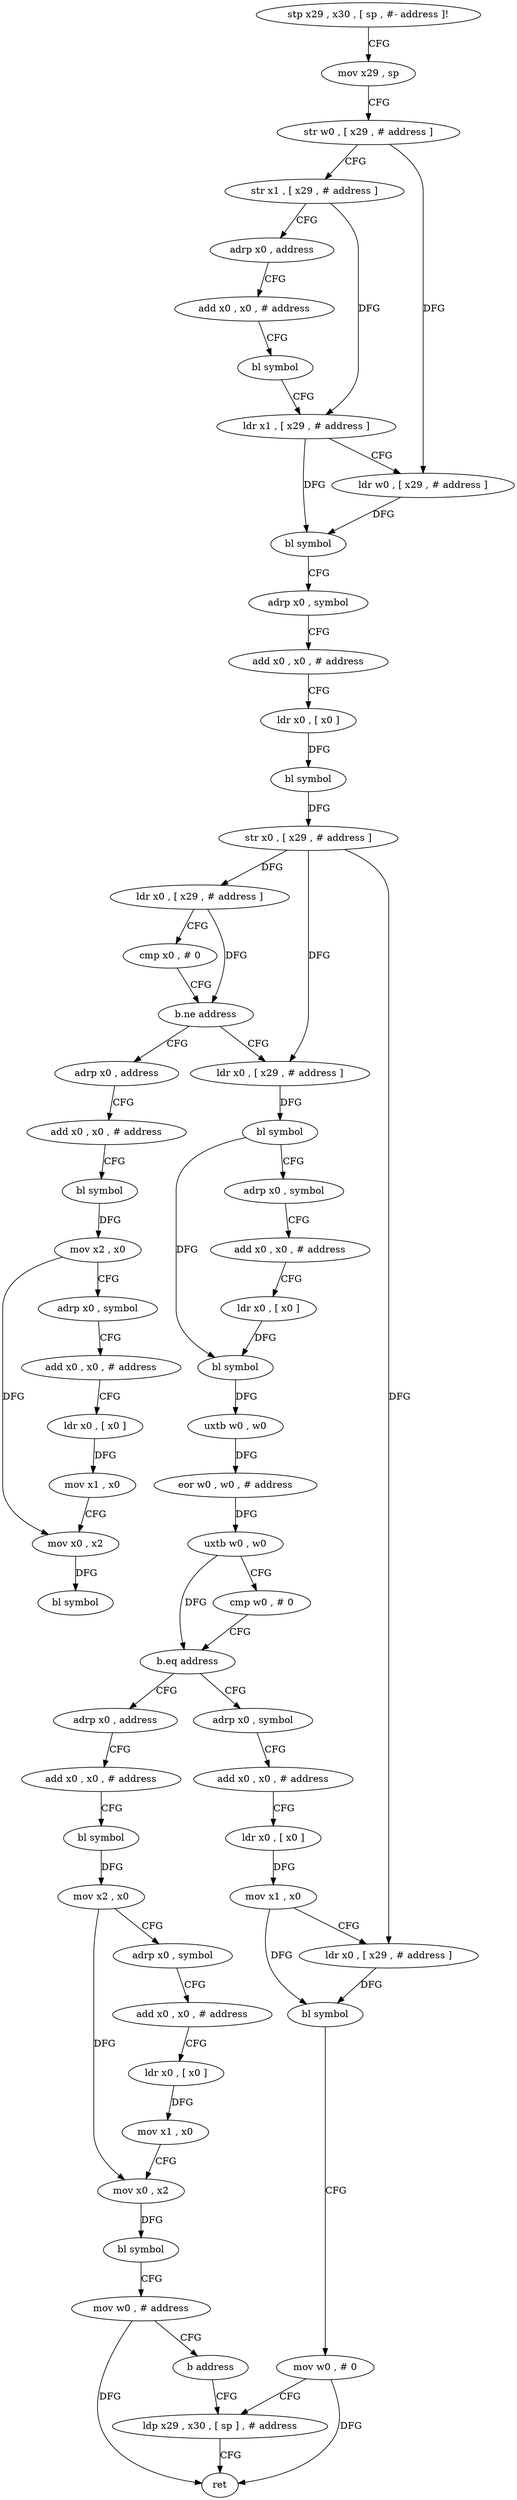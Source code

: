 digraph "func" {
"4221856" [label = "stp x29 , x30 , [ sp , #- address ]!" ]
"4221860" [label = "mov x29 , sp" ]
"4221864" [label = "str w0 , [ x29 , # address ]" ]
"4221868" [label = "str x1 , [ x29 , # address ]" ]
"4221872" [label = "adrp x0 , address" ]
"4221876" [label = "add x0 , x0 , # address" ]
"4221880" [label = "bl symbol" ]
"4221884" [label = "ldr x1 , [ x29 , # address ]" ]
"4221888" [label = "ldr w0 , [ x29 , # address ]" ]
"4221892" [label = "bl symbol" ]
"4221896" [label = "adrp x0 , symbol" ]
"4221900" [label = "add x0 , x0 , # address" ]
"4221904" [label = "ldr x0 , [ x0 ]" ]
"4221908" [label = "bl symbol" ]
"4221912" [label = "str x0 , [ x29 , # address ]" ]
"4221916" [label = "ldr x0 , [ x29 , # address ]" ]
"4221920" [label = "cmp x0 , # 0" ]
"4221924" [label = "b.ne address" ]
"4221968" [label = "ldr x0 , [ x29 , # address ]" ]
"4221928" [label = "adrp x0 , address" ]
"4221972" [label = "bl symbol" ]
"4221976" [label = "adrp x0 , symbol" ]
"4221980" [label = "add x0 , x0 , # address" ]
"4221984" [label = "ldr x0 , [ x0 ]" ]
"4221988" [label = "bl symbol" ]
"4221992" [label = "uxtb w0 , w0" ]
"4221996" [label = "eor w0 , w0 , # address" ]
"4222000" [label = "uxtb w0 , w0" ]
"4222004" [label = "cmp w0 , # 0" ]
"4222008" [label = "b.eq address" ]
"4222060" [label = "adrp x0 , symbol" ]
"4222012" [label = "adrp x0 , address" ]
"4221932" [label = "add x0 , x0 , # address" ]
"4221936" [label = "bl symbol" ]
"4221940" [label = "mov x2 , x0" ]
"4221944" [label = "adrp x0 , symbol" ]
"4221948" [label = "add x0 , x0 , # address" ]
"4221952" [label = "ldr x0 , [ x0 ]" ]
"4221956" [label = "mov x1 , x0" ]
"4221960" [label = "mov x0 , x2" ]
"4221964" [label = "bl symbol" ]
"4222064" [label = "add x0 , x0 , # address" ]
"4222068" [label = "ldr x0 , [ x0 ]" ]
"4222072" [label = "mov x1 , x0" ]
"4222076" [label = "ldr x0 , [ x29 , # address ]" ]
"4222080" [label = "bl symbol" ]
"4222084" [label = "mov w0 , # 0" ]
"4222088" [label = "ldp x29 , x30 , [ sp ] , # address" ]
"4222016" [label = "add x0 , x0 , # address" ]
"4222020" [label = "bl symbol" ]
"4222024" [label = "mov x2 , x0" ]
"4222028" [label = "adrp x0 , symbol" ]
"4222032" [label = "add x0 , x0 , # address" ]
"4222036" [label = "ldr x0 , [ x0 ]" ]
"4222040" [label = "mov x1 , x0" ]
"4222044" [label = "mov x0 , x2" ]
"4222048" [label = "bl symbol" ]
"4222052" [label = "mov w0 , # address" ]
"4222056" [label = "b address" ]
"4222092" [label = "ret" ]
"4221856" -> "4221860" [ label = "CFG" ]
"4221860" -> "4221864" [ label = "CFG" ]
"4221864" -> "4221868" [ label = "CFG" ]
"4221864" -> "4221888" [ label = "DFG" ]
"4221868" -> "4221872" [ label = "CFG" ]
"4221868" -> "4221884" [ label = "DFG" ]
"4221872" -> "4221876" [ label = "CFG" ]
"4221876" -> "4221880" [ label = "CFG" ]
"4221880" -> "4221884" [ label = "CFG" ]
"4221884" -> "4221888" [ label = "CFG" ]
"4221884" -> "4221892" [ label = "DFG" ]
"4221888" -> "4221892" [ label = "DFG" ]
"4221892" -> "4221896" [ label = "CFG" ]
"4221896" -> "4221900" [ label = "CFG" ]
"4221900" -> "4221904" [ label = "CFG" ]
"4221904" -> "4221908" [ label = "DFG" ]
"4221908" -> "4221912" [ label = "DFG" ]
"4221912" -> "4221916" [ label = "DFG" ]
"4221912" -> "4221968" [ label = "DFG" ]
"4221912" -> "4222076" [ label = "DFG" ]
"4221916" -> "4221920" [ label = "CFG" ]
"4221916" -> "4221924" [ label = "DFG" ]
"4221920" -> "4221924" [ label = "CFG" ]
"4221924" -> "4221968" [ label = "CFG" ]
"4221924" -> "4221928" [ label = "CFG" ]
"4221968" -> "4221972" [ label = "DFG" ]
"4221928" -> "4221932" [ label = "CFG" ]
"4221972" -> "4221976" [ label = "CFG" ]
"4221972" -> "4221988" [ label = "DFG" ]
"4221976" -> "4221980" [ label = "CFG" ]
"4221980" -> "4221984" [ label = "CFG" ]
"4221984" -> "4221988" [ label = "DFG" ]
"4221988" -> "4221992" [ label = "DFG" ]
"4221992" -> "4221996" [ label = "DFG" ]
"4221996" -> "4222000" [ label = "DFG" ]
"4222000" -> "4222004" [ label = "CFG" ]
"4222000" -> "4222008" [ label = "DFG" ]
"4222004" -> "4222008" [ label = "CFG" ]
"4222008" -> "4222060" [ label = "CFG" ]
"4222008" -> "4222012" [ label = "CFG" ]
"4222060" -> "4222064" [ label = "CFG" ]
"4222012" -> "4222016" [ label = "CFG" ]
"4221932" -> "4221936" [ label = "CFG" ]
"4221936" -> "4221940" [ label = "DFG" ]
"4221940" -> "4221944" [ label = "CFG" ]
"4221940" -> "4221960" [ label = "DFG" ]
"4221944" -> "4221948" [ label = "CFG" ]
"4221948" -> "4221952" [ label = "CFG" ]
"4221952" -> "4221956" [ label = "DFG" ]
"4221956" -> "4221960" [ label = "CFG" ]
"4221960" -> "4221964" [ label = "DFG" ]
"4222064" -> "4222068" [ label = "CFG" ]
"4222068" -> "4222072" [ label = "DFG" ]
"4222072" -> "4222076" [ label = "CFG" ]
"4222072" -> "4222080" [ label = "DFG" ]
"4222076" -> "4222080" [ label = "DFG" ]
"4222080" -> "4222084" [ label = "CFG" ]
"4222084" -> "4222088" [ label = "CFG" ]
"4222084" -> "4222092" [ label = "DFG" ]
"4222088" -> "4222092" [ label = "CFG" ]
"4222016" -> "4222020" [ label = "CFG" ]
"4222020" -> "4222024" [ label = "DFG" ]
"4222024" -> "4222028" [ label = "CFG" ]
"4222024" -> "4222044" [ label = "DFG" ]
"4222028" -> "4222032" [ label = "CFG" ]
"4222032" -> "4222036" [ label = "CFG" ]
"4222036" -> "4222040" [ label = "DFG" ]
"4222040" -> "4222044" [ label = "CFG" ]
"4222044" -> "4222048" [ label = "DFG" ]
"4222048" -> "4222052" [ label = "CFG" ]
"4222052" -> "4222056" [ label = "CFG" ]
"4222052" -> "4222092" [ label = "DFG" ]
"4222056" -> "4222088" [ label = "CFG" ]
}
